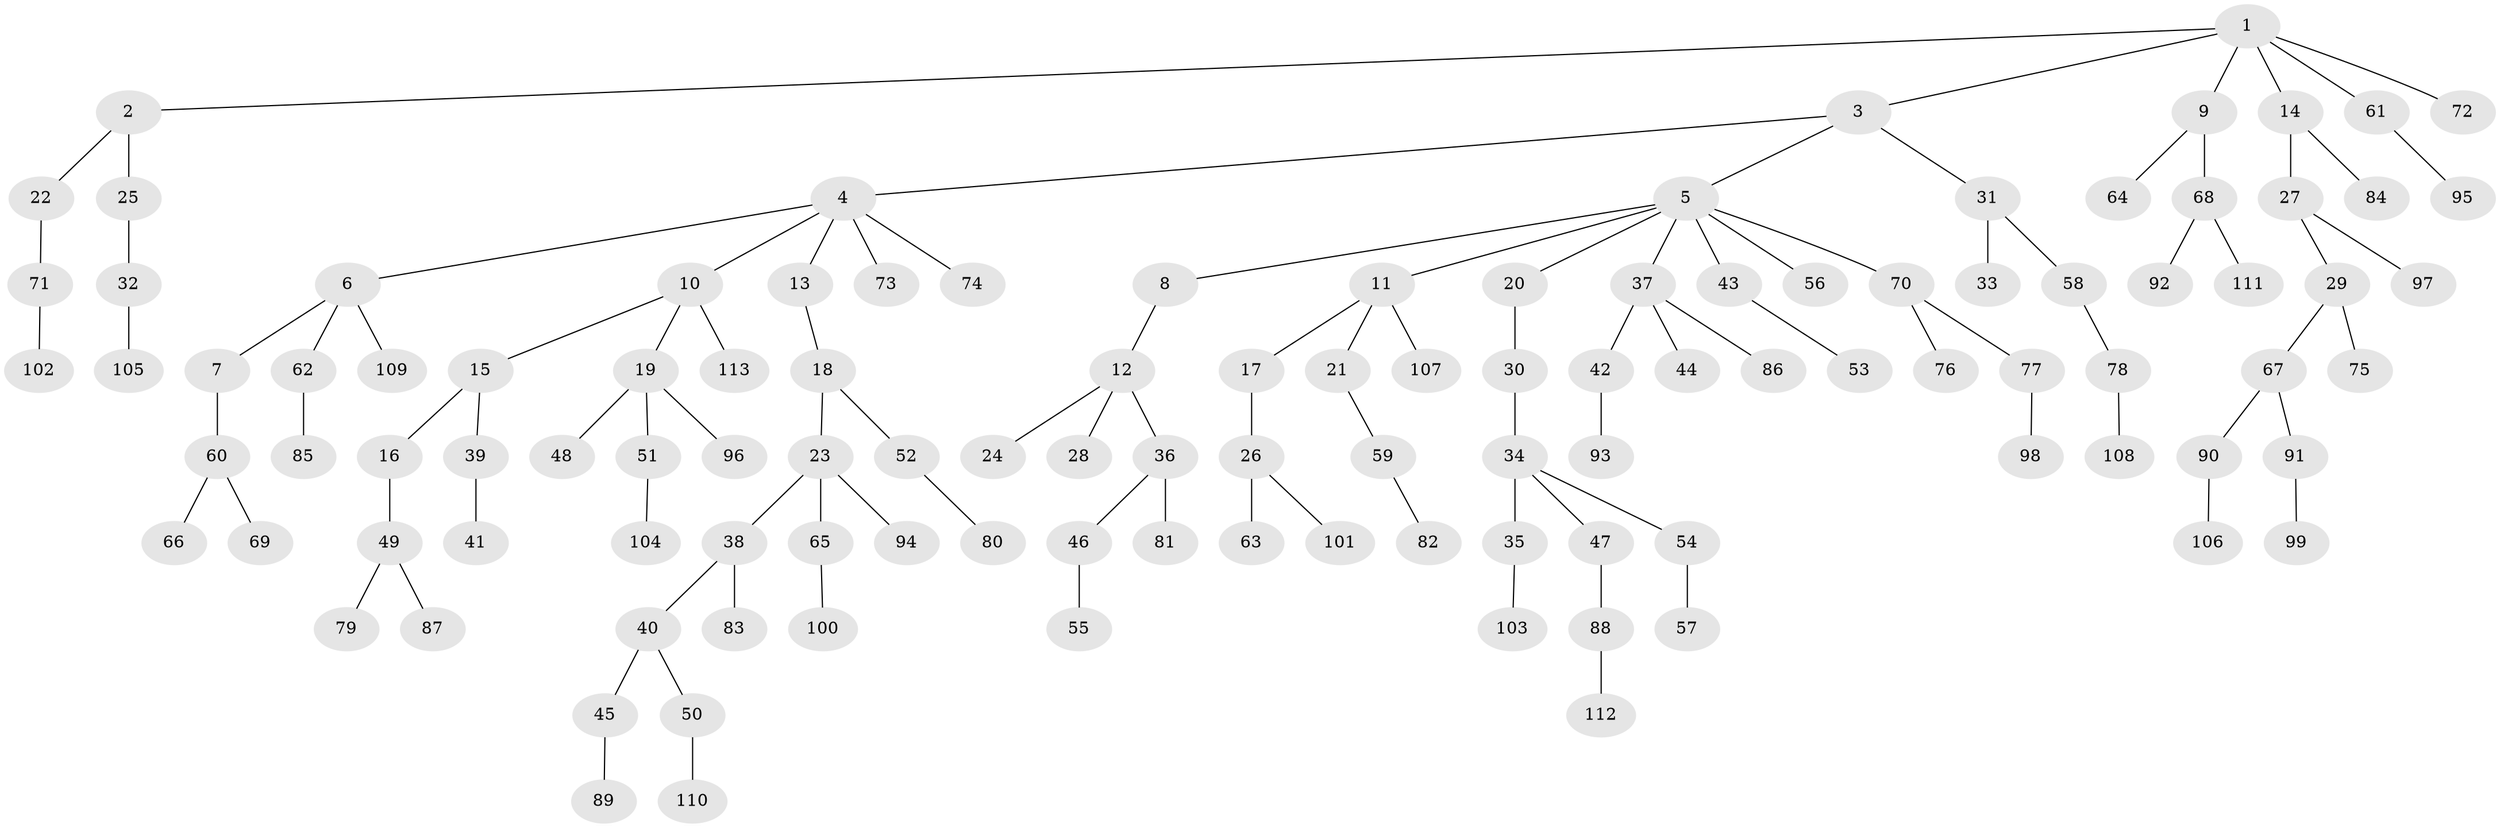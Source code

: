 // Generated by graph-tools (version 1.1) at 2025/37/03/09/25 02:37:03]
// undirected, 113 vertices, 112 edges
graph export_dot {
graph [start="1"]
  node [color=gray90,style=filled];
  1;
  2;
  3;
  4;
  5;
  6;
  7;
  8;
  9;
  10;
  11;
  12;
  13;
  14;
  15;
  16;
  17;
  18;
  19;
  20;
  21;
  22;
  23;
  24;
  25;
  26;
  27;
  28;
  29;
  30;
  31;
  32;
  33;
  34;
  35;
  36;
  37;
  38;
  39;
  40;
  41;
  42;
  43;
  44;
  45;
  46;
  47;
  48;
  49;
  50;
  51;
  52;
  53;
  54;
  55;
  56;
  57;
  58;
  59;
  60;
  61;
  62;
  63;
  64;
  65;
  66;
  67;
  68;
  69;
  70;
  71;
  72;
  73;
  74;
  75;
  76;
  77;
  78;
  79;
  80;
  81;
  82;
  83;
  84;
  85;
  86;
  87;
  88;
  89;
  90;
  91;
  92;
  93;
  94;
  95;
  96;
  97;
  98;
  99;
  100;
  101;
  102;
  103;
  104;
  105;
  106;
  107;
  108;
  109;
  110;
  111;
  112;
  113;
  1 -- 2;
  1 -- 3;
  1 -- 9;
  1 -- 14;
  1 -- 61;
  1 -- 72;
  2 -- 22;
  2 -- 25;
  3 -- 4;
  3 -- 5;
  3 -- 31;
  4 -- 6;
  4 -- 10;
  4 -- 13;
  4 -- 73;
  4 -- 74;
  5 -- 8;
  5 -- 11;
  5 -- 20;
  5 -- 37;
  5 -- 43;
  5 -- 56;
  5 -- 70;
  6 -- 7;
  6 -- 62;
  6 -- 109;
  7 -- 60;
  8 -- 12;
  9 -- 64;
  9 -- 68;
  10 -- 15;
  10 -- 19;
  10 -- 113;
  11 -- 17;
  11 -- 21;
  11 -- 107;
  12 -- 24;
  12 -- 28;
  12 -- 36;
  13 -- 18;
  14 -- 27;
  14 -- 84;
  15 -- 16;
  15 -- 39;
  16 -- 49;
  17 -- 26;
  18 -- 23;
  18 -- 52;
  19 -- 48;
  19 -- 51;
  19 -- 96;
  20 -- 30;
  21 -- 59;
  22 -- 71;
  23 -- 38;
  23 -- 65;
  23 -- 94;
  25 -- 32;
  26 -- 63;
  26 -- 101;
  27 -- 29;
  27 -- 97;
  29 -- 67;
  29 -- 75;
  30 -- 34;
  31 -- 33;
  31 -- 58;
  32 -- 105;
  34 -- 35;
  34 -- 47;
  34 -- 54;
  35 -- 103;
  36 -- 46;
  36 -- 81;
  37 -- 42;
  37 -- 44;
  37 -- 86;
  38 -- 40;
  38 -- 83;
  39 -- 41;
  40 -- 45;
  40 -- 50;
  42 -- 93;
  43 -- 53;
  45 -- 89;
  46 -- 55;
  47 -- 88;
  49 -- 79;
  49 -- 87;
  50 -- 110;
  51 -- 104;
  52 -- 80;
  54 -- 57;
  58 -- 78;
  59 -- 82;
  60 -- 66;
  60 -- 69;
  61 -- 95;
  62 -- 85;
  65 -- 100;
  67 -- 90;
  67 -- 91;
  68 -- 92;
  68 -- 111;
  70 -- 76;
  70 -- 77;
  71 -- 102;
  77 -- 98;
  78 -- 108;
  88 -- 112;
  90 -- 106;
  91 -- 99;
}
